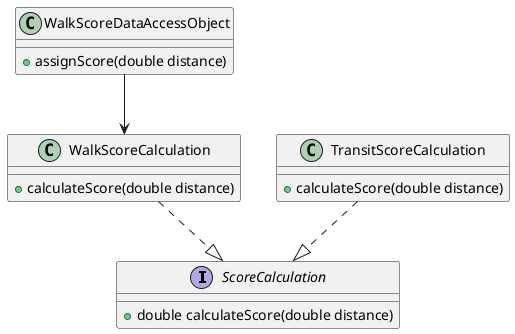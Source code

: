 @startuml
'https://plantuml.com/class-diagram


interface ScoreCalculation{
+double calculateScore(double distance)
}
class WalkScoreCalculation{
+calculateScore(double distance)
}
class TransitScoreCalculation{
+calculateScore(double distance)
}
class WalkScoreDataAccessObject {
+ assignScore(double distance)
}
WalkScoreCalculation ..|> ScoreCalculation
TransitScoreCalculation ..|> ScoreCalculation
WalkScoreDataAccessObject --> WalkScoreCalculation


@enduml